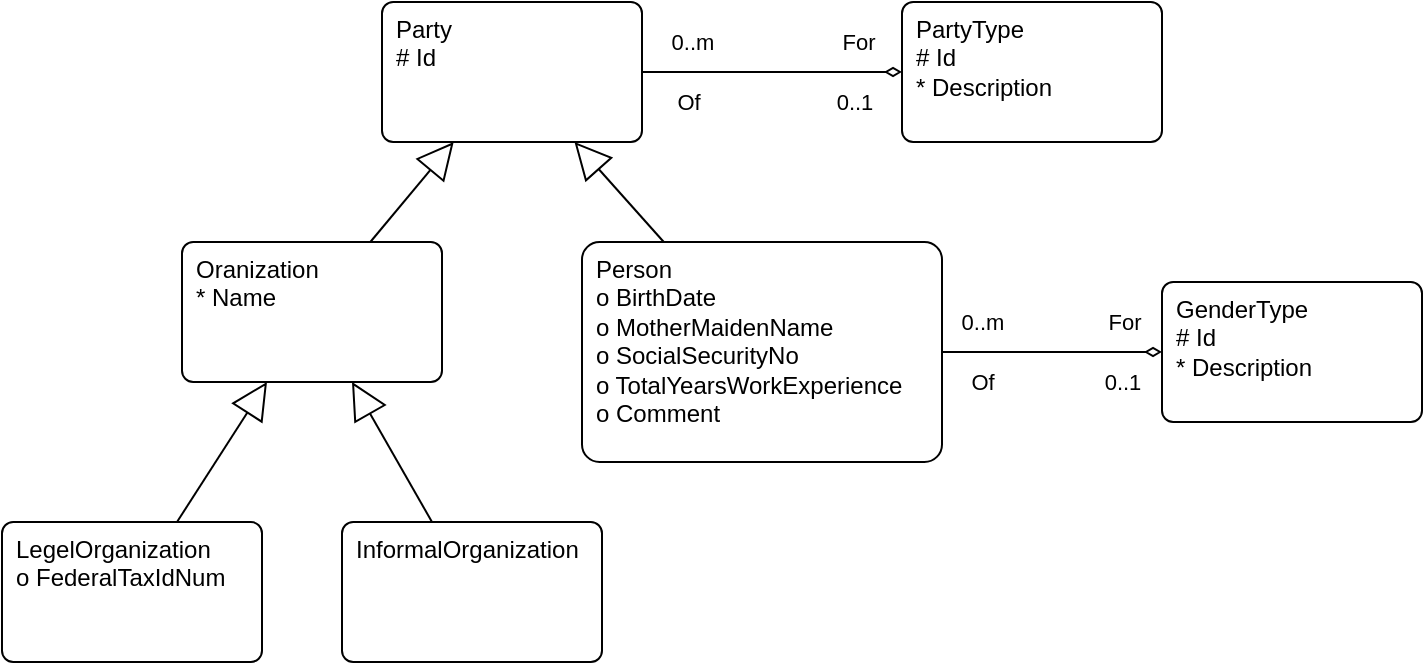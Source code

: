 <mxfile version="28.2.5">
  <diagram name="Page-1" id="4uIdvguv9pVf20NWQkQT">
    <mxGraphModel dx="243" dy="293" grid="1" gridSize="10" guides="1" tooltips="1" connect="1" arrows="1" fold="1" page="1" pageScale="1" pageWidth="850" pageHeight="1100" math="0" shadow="0">
      <root>
        <mxCell id="0" />
        <mxCell id="1" parent="0" />
        <mxCell id="b6r_saqUjiUizNk9s3t6-1" value="&lt;div&gt;&lt;span style=&quot;background-color: transparent; color: light-dark(rgb(0, 0, 0), rgb(255, 255, 255));&quot;&gt;Party&lt;/span&gt;&lt;/div&gt;&lt;div&gt;&lt;div&gt;# Id&lt;/div&gt;&lt;/div&gt;&lt;div&gt;&lt;span style=&quot;background-color: transparent; color: light-dark(rgb(0, 0, 0), rgb(255, 255, 255));&quot;&gt;&lt;br&gt;&lt;/span&gt;&lt;/div&gt;" style="rounded=1;whiteSpace=wrap;html=1;verticalAlign=top;align=left;spacingTop=0;spacingLeft=5;arcSize=8;" parent="1" vertex="1">
          <mxGeometry x="270" y="90" width="130" height="70" as="geometry" />
        </mxCell>
        <mxCell id="Ks3XvHl5-VVqE8Jf7tJ_-1" value="&lt;div&gt;&lt;span style=&quot;background-color: transparent; color: light-dark(rgb(0, 0, 0), rgb(255, 255, 255));&quot;&gt;Oranization&lt;/span&gt;&lt;/div&gt;&lt;div&gt;&lt;div&gt;* Name&lt;/div&gt;&lt;/div&gt;&lt;div&gt;&lt;span style=&quot;background-color: transparent; color: light-dark(rgb(0, 0, 0), rgb(255, 255, 255));&quot;&gt;&lt;br&gt;&lt;/span&gt;&lt;/div&gt;" style="rounded=1;whiteSpace=wrap;html=1;verticalAlign=top;align=left;spacingTop=0;spacingLeft=5;arcSize=8;" vertex="1" parent="1">
          <mxGeometry x="170" y="210" width="130" height="70" as="geometry" />
        </mxCell>
        <mxCell id="Ks3XvHl5-VVqE8Jf7tJ_-2" value="" style="endArrow=block;endSize=16;endFill=0;html=1;rounded=0;" edge="1" parent="1" source="Ks3XvHl5-VVqE8Jf7tJ_-1" target="b6r_saqUjiUizNk9s3t6-1">
          <mxGeometry width="160" relative="1" as="geometry">
            <mxPoint x="350" y="160" as="sourcePoint" />
            <mxPoint x="510" y="160" as="targetPoint" />
          </mxGeometry>
        </mxCell>
        <mxCell id="Ks3XvHl5-VVqE8Jf7tJ_-6" style="edgeStyle=orthogonalEdgeStyle;rounded=0;orthogonalLoop=1;jettySize=auto;html=1;startArrow=none;startFill=0;endArrow=diamondThin;endFill=0;" edge="1" parent="1" source="Ks3XvHl5-VVqE8Jf7tJ_-3" target="Ks3XvHl5-VVqE8Jf7tJ_-5">
          <mxGeometry relative="1" as="geometry" />
        </mxCell>
        <mxCell id="Ks3XvHl5-VVqE8Jf7tJ_-7" value="0..m" style="edgeLabel;html=1;align=center;verticalAlign=middle;resizable=0;points=[];" vertex="1" connectable="0" parent="Ks3XvHl5-VVqE8Jf7tJ_-6">
          <mxGeometry x="-0.464" relative="1" as="geometry">
            <mxPoint x="-10" y="-15" as="offset" />
          </mxGeometry>
        </mxCell>
        <mxCell id="Ks3XvHl5-VVqE8Jf7tJ_-8" value="0..1" style="edgeLabel;html=1;align=center;verticalAlign=middle;resizable=0;points=[];" vertex="1" connectable="0" parent="Ks3XvHl5-VVqE8Jf7tJ_-6">
          <mxGeometry x="0.629" relative="1" as="geometry">
            <mxPoint y="15" as="offset" />
          </mxGeometry>
        </mxCell>
        <mxCell id="Ks3XvHl5-VVqE8Jf7tJ_-9" value="Of" style="edgeLabel;html=1;align=center;verticalAlign=middle;resizable=0;points=[];" vertex="1" connectable="0" parent="Ks3XvHl5-VVqE8Jf7tJ_-6">
          <mxGeometry x="-0.644" y="-1" relative="1" as="geometry">
            <mxPoint y="14" as="offset" />
          </mxGeometry>
        </mxCell>
        <mxCell id="Ks3XvHl5-VVqE8Jf7tJ_-10" value="For" style="edgeLabel;html=1;align=center;verticalAlign=middle;resizable=0;points=[];" vertex="1" connectable="0" parent="Ks3XvHl5-VVqE8Jf7tJ_-6">
          <mxGeometry x="0.654" y="1" relative="1" as="geometry">
            <mxPoint y="-14" as="offset" />
          </mxGeometry>
        </mxCell>
        <mxCell id="Ks3XvHl5-VVqE8Jf7tJ_-3" value="&lt;div&gt;&lt;span style=&quot;background-color: transparent; color: light-dark(rgb(0, 0, 0), rgb(255, 255, 255));&quot;&gt;Person&lt;/span&gt;&lt;/div&gt;&lt;div&gt;&lt;div&gt;o BirthDate&lt;/div&gt;&lt;/div&gt;&lt;div&gt;o MotherMaidenName&lt;/div&gt;&lt;div&gt;o SocialSecurityNo&lt;/div&gt;&lt;div&gt;o TotalYearsWorkExperience&lt;/div&gt;&lt;div&gt;o Comment&lt;/div&gt;&lt;div&gt;&lt;span style=&quot;background-color: transparent; color: light-dark(rgb(0, 0, 0), rgb(255, 255, 255));&quot;&gt;&lt;br&gt;&lt;/span&gt;&lt;/div&gt;" style="rounded=1;whiteSpace=wrap;html=1;verticalAlign=top;align=left;spacingTop=0;spacingLeft=5;arcSize=8;" vertex="1" parent="1">
          <mxGeometry x="370" y="210" width="180" height="110" as="geometry" />
        </mxCell>
        <mxCell id="Ks3XvHl5-VVqE8Jf7tJ_-4" value="" style="endArrow=block;endSize=16;endFill=0;html=1;rounded=0;" edge="1" parent="1" source="Ks3XvHl5-VVqE8Jf7tJ_-3" target="b6r_saqUjiUizNk9s3t6-1">
          <mxGeometry width="160" relative="1" as="geometry">
            <mxPoint x="340" y="270" as="sourcePoint" />
            <mxPoint x="415" y="200" as="targetPoint" />
          </mxGeometry>
        </mxCell>
        <mxCell id="Ks3XvHl5-VVqE8Jf7tJ_-5" value="&lt;div&gt;&lt;span style=&quot;background-color: transparent; color: light-dark(rgb(0, 0, 0), rgb(255, 255, 255));&quot;&gt;GenderType&lt;/span&gt;&lt;/div&gt;&lt;div&gt;&lt;div&gt;# Id&lt;/div&gt;&lt;/div&gt;&lt;div&gt;* Description&lt;/div&gt;&lt;div&gt;&lt;span style=&quot;background-color: transparent; color: light-dark(rgb(0, 0, 0), rgb(255, 255, 255));&quot;&gt;&lt;br&gt;&lt;/span&gt;&lt;/div&gt;" style="rounded=1;whiteSpace=wrap;html=1;verticalAlign=top;align=left;spacingTop=0;spacingLeft=5;arcSize=8;" vertex="1" parent="1">
          <mxGeometry x="660" y="230" width="130" height="70" as="geometry" />
        </mxCell>
        <mxCell id="Ks3XvHl5-VVqE8Jf7tJ_-11" value="&lt;div&gt;&lt;span style=&quot;background-color: transparent; color: light-dark(rgb(0, 0, 0), rgb(255, 255, 255));&quot;&gt;LegelOrganization&lt;/span&gt;&lt;/div&gt;&lt;div&gt;&lt;div&gt;o FederalTaxIdNum&lt;/div&gt;&lt;/div&gt;" style="rounded=1;whiteSpace=wrap;html=1;verticalAlign=top;align=left;spacingTop=0;spacingLeft=5;arcSize=8;" vertex="1" parent="1">
          <mxGeometry x="80" y="350" width="130" height="70" as="geometry" />
        </mxCell>
        <mxCell id="Ks3XvHl5-VVqE8Jf7tJ_-12" value="&lt;div&gt;&lt;span style=&quot;background-color: transparent; color: light-dark(rgb(0, 0, 0), rgb(255, 255, 255));&quot;&gt;InformalOrganization&lt;/span&gt;&lt;/div&gt;&lt;div&gt;&lt;br&gt;&lt;/div&gt;" style="rounded=1;whiteSpace=wrap;html=1;verticalAlign=top;align=left;spacingTop=0;spacingLeft=5;arcSize=8;" vertex="1" parent="1">
          <mxGeometry x="250" y="350" width="130" height="70" as="geometry" />
        </mxCell>
        <mxCell id="Ks3XvHl5-VVqE8Jf7tJ_-13" value="" style="endArrow=block;endSize=16;endFill=0;html=1;rounded=0;" edge="1" parent="1" source="Ks3XvHl5-VVqE8Jf7tJ_-11" target="Ks3XvHl5-VVqE8Jf7tJ_-1">
          <mxGeometry width="160" relative="1" as="geometry">
            <mxPoint x="220" y="360" as="sourcePoint" />
            <mxPoint x="262" y="310" as="targetPoint" />
          </mxGeometry>
        </mxCell>
        <mxCell id="Ks3XvHl5-VVqE8Jf7tJ_-14" value="" style="endArrow=block;endSize=16;endFill=0;html=1;rounded=0;" edge="1" parent="1" source="Ks3XvHl5-VVqE8Jf7tJ_-12" target="Ks3XvHl5-VVqE8Jf7tJ_-1">
          <mxGeometry width="160" relative="1" as="geometry">
            <mxPoint x="260" y="360" as="sourcePoint" />
            <mxPoint x="302" y="310" as="targetPoint" />
          </mxGeometry>
        </mxCell>
        <mxCell id="Ks3XvHl5-VVqE8Jf7tJ_-15" value="&lt;div&gt;&lt;span style=&quot;background-color: transparent; color: light-dark(rgb(0, 0, 0), rgb(255, 255, 255));&quot;&gt;PartyType&lt;/span&gt;&lt;/div&gt;&lt;div&gt;&lt;div&gt;# Id&lt;/div&gt;&lt;/div&gt;&lt;div&gt;* Description&lt;/div&gt;&lt;div&gt;&lt;span style=&quot;background-color: transparent; color: light-dark(rgb(0, 0, 0), rgb(255, 255, 255));&quot;&gt;&lt;br&gt;&lt;/span&gt;&lt;/div&gt;" style="rounded=1;whiteSpace=wrap;html=1;verticalAlign=top;align=left;spacingTop=0;spacingLeft=5;arcSize=8;" vertex="1" parent="1">
          <mxGeometry x="530" y="90" width="130" height="70" as="geometry" />
        </mxCell>
        <mxCell id="Ks3XvHl5-VVqE8Jf7tJ_-16" style="edgeStyle=orthogonalEdgeStyle;rounded=0;orthogonalLoop=1;jettySize=auto;html=1;startArrow=none;startFill=0;endArrow=diamondThin;endFill=0;" edge="1" parent="1" source="b6r_saqUjiUizNk9s3t6-1" target="Ks3XvHl5-VVqE8Jf7tJ_-15">
          <mxGeometry relative="1" as="geometry">
            <mxPoint x="450" y="140" as="sourcePoint" />
            <mxPoint x="560" y="140" as="targetPoint" />
          </mxGeometry>
        </mxCell>
        <mxCell id="Ks3XvHl5-VVqE8Jf7tJ_-17" value="0..m" style="edgeLabel;html=1;align=center;verticalAlign=middle;resizable=0;points=[];" vertex="1" connectable="0" parent="Ks3XvHl5-VVqE8Jf7tJ_-16">
          <mxGeometry x="-0.464" relative="1" as="geometry">
            <mxPoint x="-10" y="-15" as="offset" />
          </mxGeometry>
        </mxCell>
        <mxCell id="Ks3XvHl5-VVqE8Jf7tJ_-18" value="0..1" style="edgeLabel;html=1;align=center;verticalAlign=middle;resizable=0;points=[];" vertex="1" connectable="0" parent="Ks3XvHl5-VVqE8Jf7tJ_-16">
          <mxGeometry x="0.629" relative="1" as="geometry">
            <mxPoint y="15" as="offset" />
          </mxGeometry>
        </mxCell>
        <mxCell id="Ks3XvHl5-VVqE8Jf7tJ_-19" value="Of" style="edgeLabel;html=1;align=center;verticalAlign=middle;resizable=0;points=[];" vertex="1" connectable="0" parent="Ks3XvHl5-VVqE8Jf7tJ_-16">
          <mxGeometry x="-0.644" y="-1" relative="1" as="geometry">
            <mxPoint y="14" as="offset" />
          </mxGeometry>
        </mxCell>
        <mxCell id="Ks3XvHl5-VVqE8Jf7tJ_-20" value="For" style="edgeLabel;html=1;align=center;verticalAlign=middle;resizable=0;points=[];" vertex="1" connectable="0" parent="Ks3XvHl5-VVqE8Jf7tJ_-16">
          <mxGeometry x="0.654" y="1" relative="1" as="geometry">
            <mxPoint y="-14" as="offset" />
          </mxGeometry>
        </mxCell>
      </root>
    </mxGraphModel>
  </diagram>
</mxfile>
